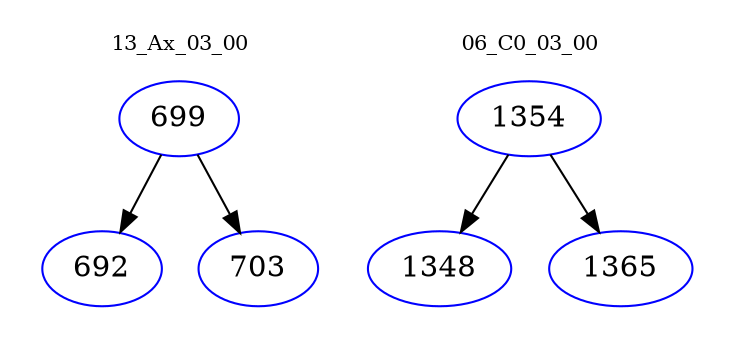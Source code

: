 digraph{
subgraph cluster_0 {
color = white
label = "13_Ax_03_00";
fontsize=10;
T0_699 [label="699", color="blue"]
T0_699 -> T0_692 [color="black"]
T0_692 [label="692", color="blue"]
T0_699 -> T0_703 [color="black"]
T0_703 [label="703", color="blue"]
}
subgraph cluster_1 {
color = white
label = "06_C0_03_00";
fontsize=10;
T1_1354 [label="1354", color="blue"]
T1_1354 -> T1_1348 [color="black"]
T1_1348 [label="1348", color="blue"]
T1_1354 -> T1_1365 [color="black"]
T1_1365 [label="1365", color="blue"]
}
}
